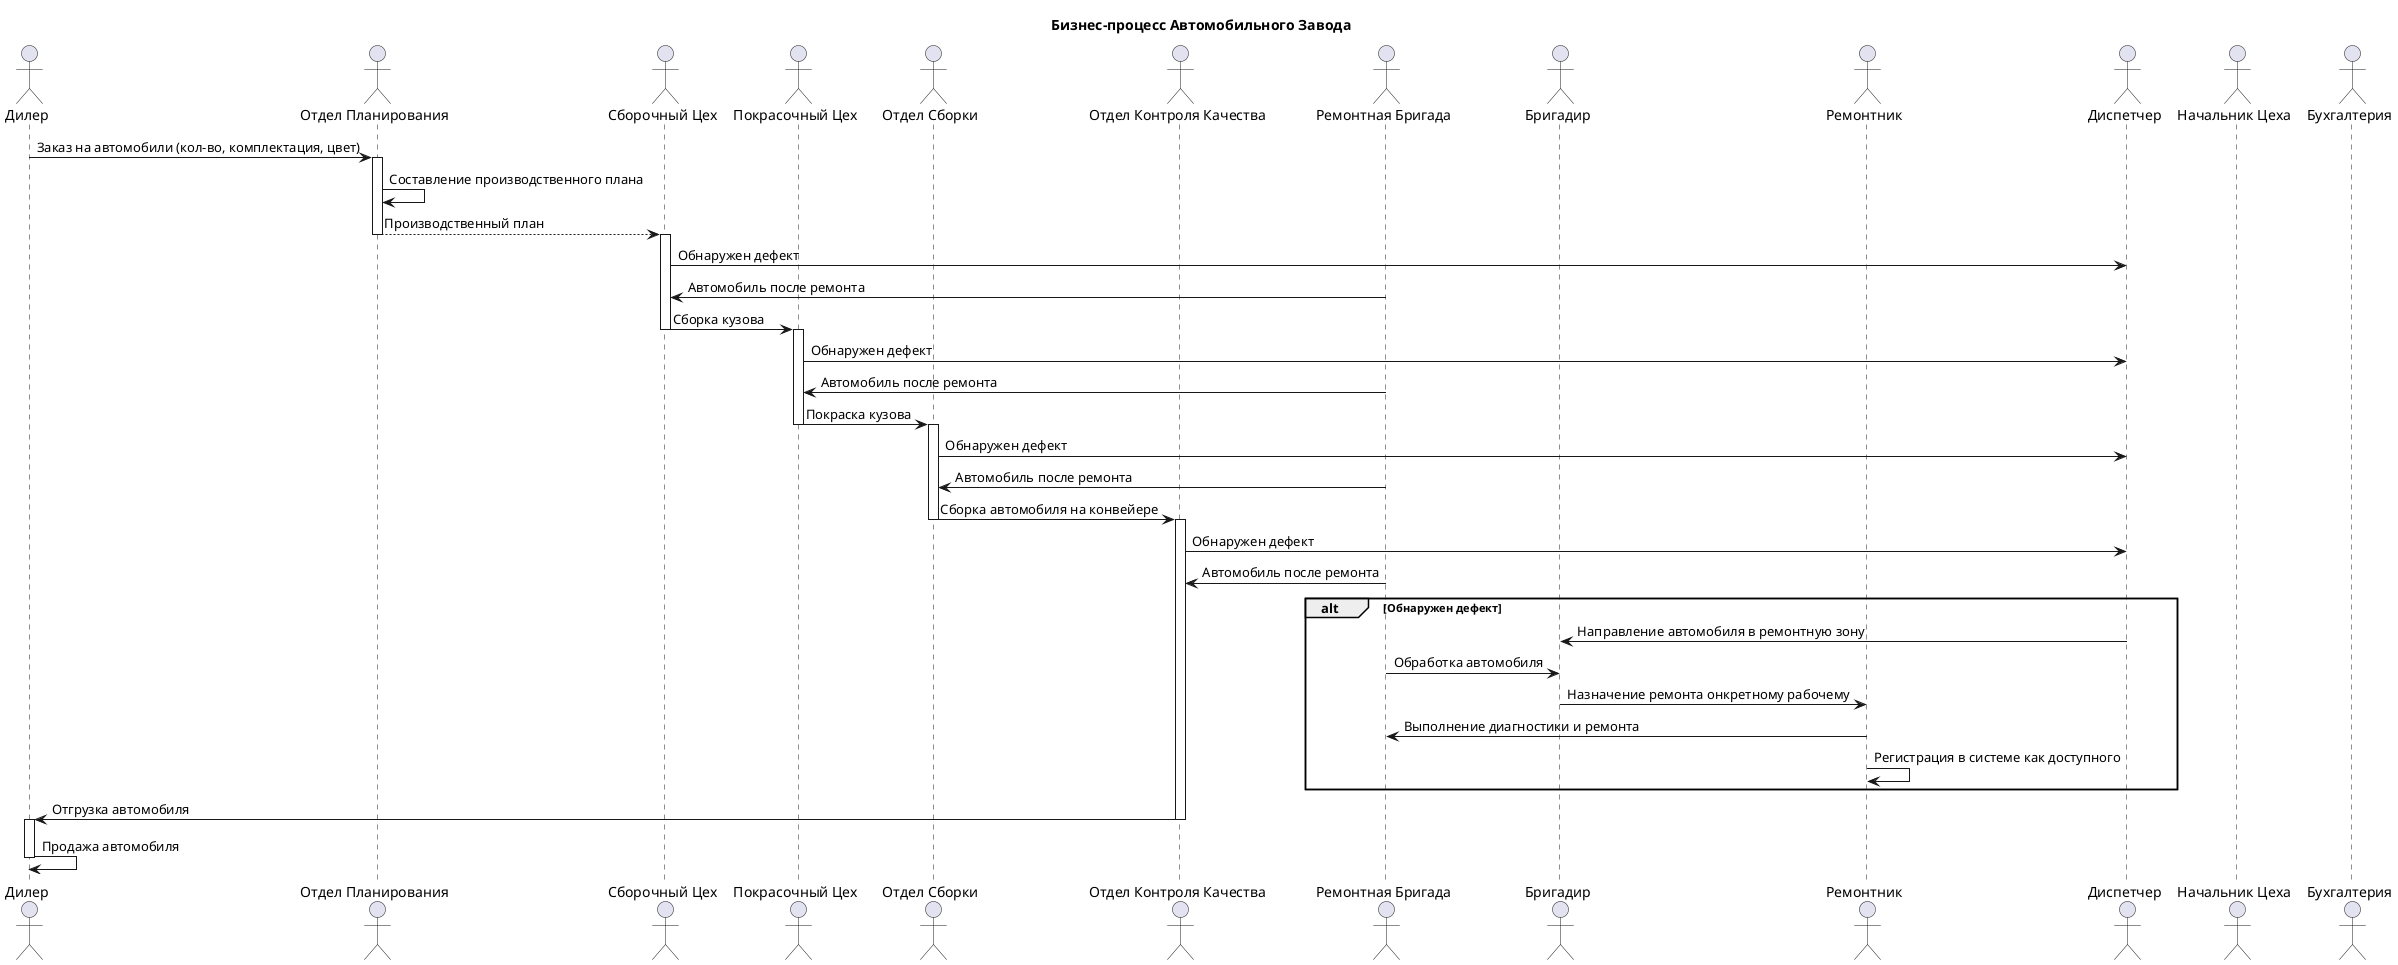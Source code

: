 @startuml
title Бизнес-процесс Автомобильного Завода

actor "Дилер" as Dealer
actor "Отдел Планирования" as Planning
actor "Сборочный Цех" as Assembly
actor "Покрасочный Цех" as Painting
actor "Отдел Сборки" as Mounting
actor "Отдел Контроля Качества" as QualityControl
actor "Ремонтная Бригада" as RepairTeam
actor "Бригадир" as Foreman
actor "Ремонтник" as Repairman
actor "Диспетчер" as Dispatcher
actor "Начальник Цеха" as WorkhopManager
actor "Бухгалтерия" as Accounting

' Заказы от дилеров
Dealer -> Planning : Заказ на автомобили (кол-во, комплектация, цвет)
activate Planning

Planning -> Planning : Составление производственного плана
Planning --> Assembly : Производственный план

deactivate Planning




    ' Сборка кузова
    activate Assembly
    Assembly -> Dispatcher : Обнаружен дефект
    RepairTeam -> Assembly : Автомобиль после ремонта
    Assembly -> Painting : Сборка кузова
    deactivate Assembly


    ' Покраска кузова
    activate Painting
    Painting -> Dispatcher : Обнаружен дефект
    RepairTeam -> Painting : Автомобиль после ремонта
    Painting -> Mounting : Покраска кузова
    deactivate Painting


    ' Сборка остальных комплектующих
    activate Mounting
    Mounting -> Dispatcher : Обнаружен дефект
    RepairTeam -> Mounting : Автомобиль после ремонта       
    Mounting -> QualityControl : Сборка автомобиля на конвейере
    deactivate Mounting


    ' Контроль качества
    activate QualityControl
    QualityControl -> Dispatcher : Обнаружен дефект
    RepairTeam -> QualityControl : Автомобиль после ремонта


alt Обнаружен дефект
    Dispatcher -> Foreman : Направление автомобиля в ремонтную зону

    RepairTeam -> Foreman : Обработка автомобиля

    Foreman -> Repairman : Назначение ремонта онкретному рабочему

    Repairman -> RepairTeam : Выполнение диагностики и ремонта
    Repairman -> Repairman : Регистрация в системе как доступного

end
   

 
    QualityControl -> Dealer : Отгрузка автомобиля
    deactivate QualityControl
    activate Dealer
    Dealer -> Dealer : Продажа автомобиля
    deactivate Dealer




@enduml
